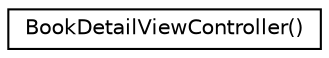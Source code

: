 digraph "Graphical Class Hierarchy"
{
  edge [fontname="Helvetica",fontsize="10",labelfontname="Helvetica",labelfontsize="10"];
  node [fontname="Helvetica",fontsize="10",shape=record];
  rankdir="LR";
  Node1 [label="BookDetailViewController()",height=0.2,width=0.4,color="black", fillcolor="white", style="filled",URL="$category_book_detail_view_controller_07_08.html"];
}
